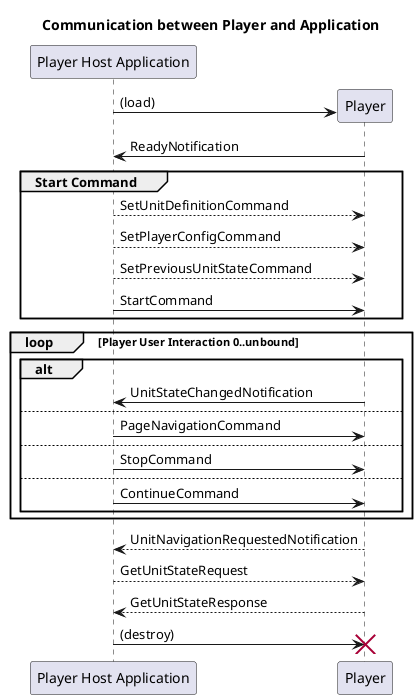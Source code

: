 @startuml
title Communication between Player and Application
participant "Player Host Application" as app

create Player
app -> Player: (load)
Player -> app: ReadyNotification

group Start Command
    app --> Player: SetUnitDefinitionCommand
    app --> Player: SetPlayerConfigCommand
    app --> Player: SetPreviousUnitStateCommand

    app -> Player: StartCommand
end

loop Player User Interaction 0..unbound
    alt
        Player -> app: UnitStateChangedNotification
    else
        app -> Player: PageNavigationCommand
    else
        app -> Player: StopCommand
    else
        app -> Player: ContinueCommand
    end
end

Player --> app: UnitNavigationRequestedNotification
app --> Player: GetUnitStateRequest
Player --> app: GetUnitStateResponse

app -> Player: (destroy)
destroy Player

@enduml
